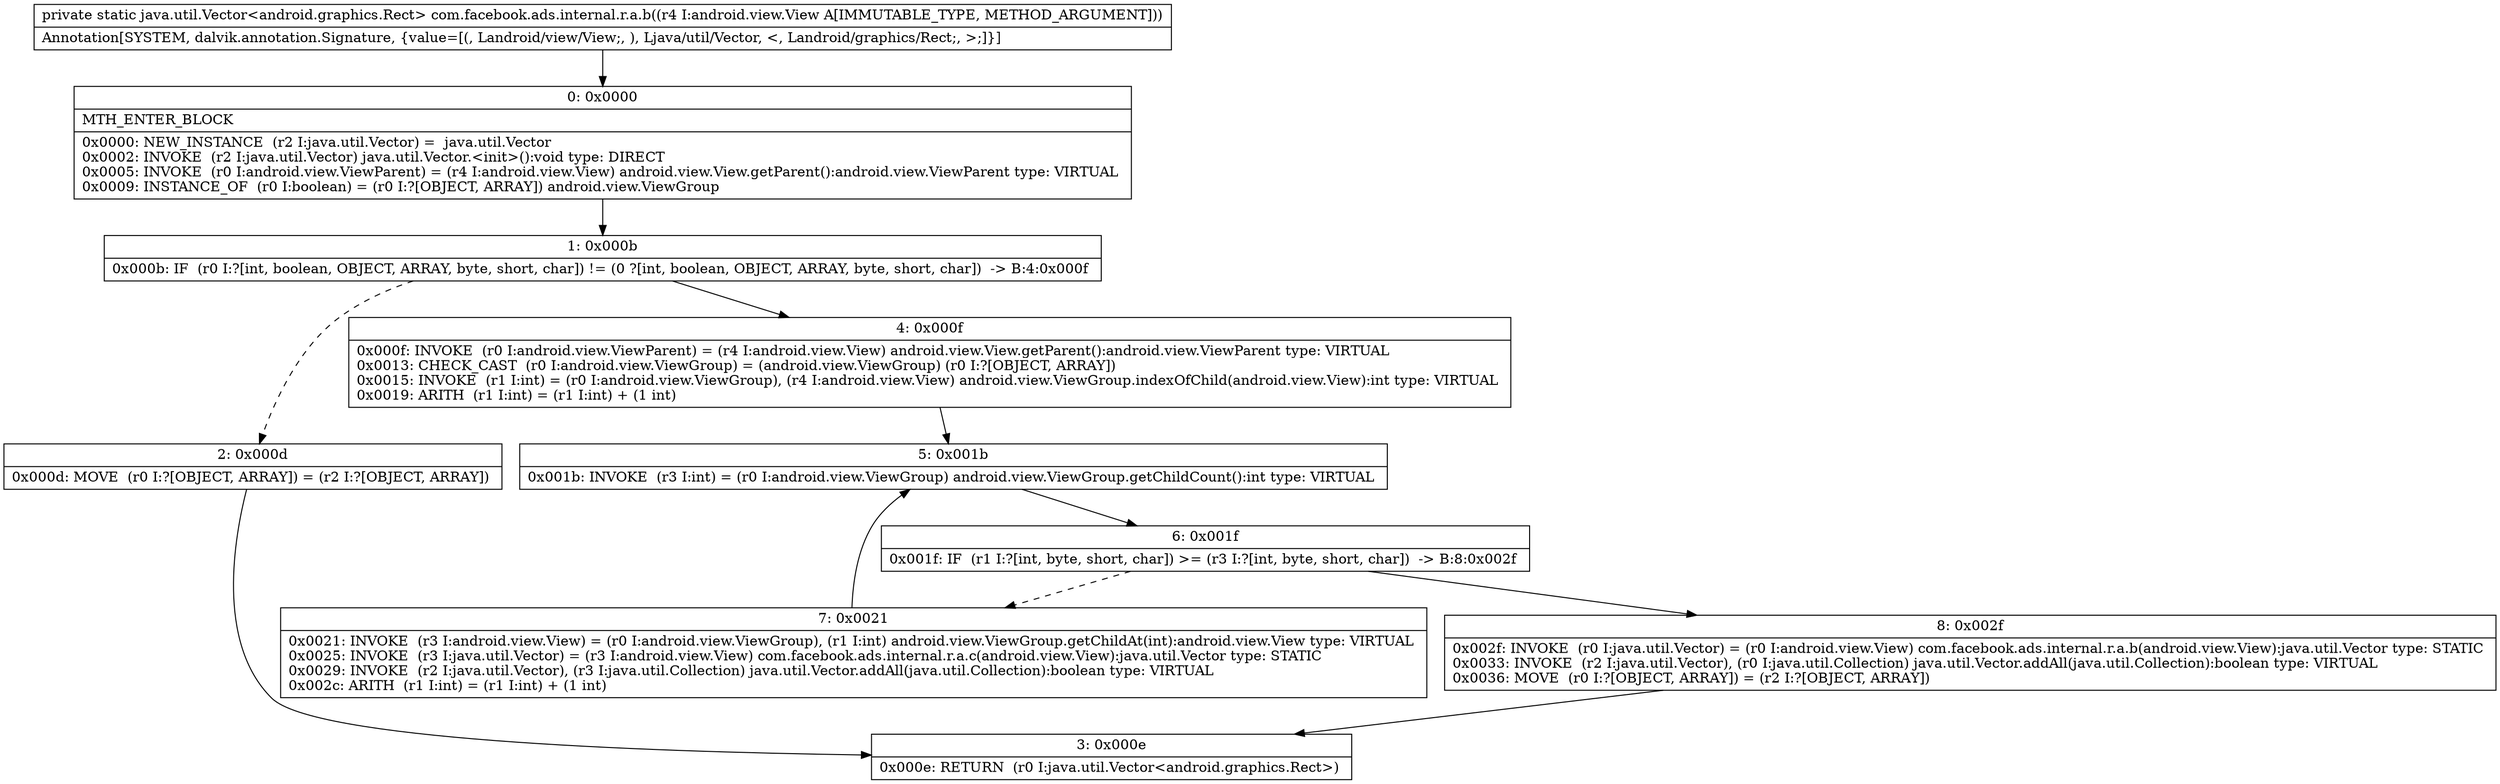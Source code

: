 digraph "CFG forcom.facebook.ads.internal.r.a.b(Landroid\/view\/View;)Ljava\/util\/Vector;" {
Node_0 [shape=record,label="{0\:\ 0x0000|MTH_ENTER_BLOCK\l|0x0000: NEW_INSTANCE  (r2 I:java.util.Vector) =  java.util.Vector \l0x0002: INVOKE  (r2 I:java.util.Vector) java.util.Vector.\<init\>():void type: DIRECT \l0x0005: INVOKE  (r0 I:android.view.ViewParent) = (r4 I:android.view.View) android.view.View.getParent():android.view.ViewParent type: VIRTUAL \l0x0009: INSTANCE_OF  (r0 I:boolean) = (r0 I:?[OBJECT, ARRAY]) android.view.ViewGroup \l}"];
Node_1 [shape=record,label="{1\:\ 0x000b|0x000b: IF  (r0 I:?[int, boolean, OBJECT, ARRAY, byte, short, char]) != (0 ?[int, boolean, OBJECT, ARRAY, byte, short, char])  \-\> B:4:0x000f \l}"];
Node_2 [shape=record,label="{2\:\ 0x000d|0x000d: MOVE  (r0 I:?[OBJECT, ARRAY]) = (r2 I:?[OBJECT, ARRAY]) \l}"];
Node_3 [shape=record,label="{3\:\ 0x000e|0x000e: RETURN  (r0 I:java.util.Vector\<android.graphics.Rect\>) \l}"];
Node_4 [shape=record,label="{4\:\ 0x000f|0x000f: INVOKE  (r0 I:android.view.ViewParent) = (r4 I:android.view.View) android.view.View.getParent():android.view.ViewParent type: VIRTUAL \l0x0013: CHECK_CAST  (r0 I:android.view.ViewGroup) = (android.view.ViewGroup) (r0 I:?[OBJECT, ARRAY]) \l0x0015: INVOKE  (r1 I:int) = (r0 I:android.view.ViewGroup), (r4 I:android.view.View) android.view.ViewGroup.indexOfChild(android.view.View):int type: VIRTUAL \l0x0019: ARITH  (r1 I:int) = (r1 I:int) + (1 int) \l}"];
Node_5 [shape=record,label="{5\:\ 0x001b|0x001b: INVOKE  (r3 I:int) = (r0 I:android.view.ViewGroup) android.view.ViewGroup.getChildCount():int type: VIRTUAL \l}"];
Node_6 [shape=record,label="{6\:\ 0x001f|0x001f: IF  (r1 I:?[int, byte, short, char]) \>= (r3 I:?[int, byte, short, char])  \-\> B:8:0x002f \l}"];
Node_7 [shape=record,label="{7\:\ 0x0021|0x0021: INVOKE  (r3 I:android.view.View) = (r0 I:android.view.ViewGroup), (r1 I:int) android.view.ViewGroup.getChildAt(int):android.view.View type: VIRTUAL \l0x0025: INVOKE  (r3 I:java.util.Vector) = (r3 I:android.view.View) com.facebook.ads.internal.r.a.c(android.view.View):java.util.Vector type: STATIC \l0x0029: INVOKE  (r2 I:java.util.Vector), (r3 I:java.util.Collection) java.util.Vector.addAll(java.util.Collection):boolean type: VIRTUAL \l0x002c: ARITH  (r1 I:int) = (r1 I:int) + (1 int) \l}"];
Node_8 [shape=record,label="{8\:\ 0x002f|0x002f: INVOKE  (r0 I:java.util.Vector) = (r0 I:android.view.View) com.facebook.ads.internal.r.a.b(android.view.View):java.util.Vector type: STATIC \l0x0033: INVOKE  (r2 I:java.util.Vector), (r0 I:java.util.Collection) java.util.Vector.addAll(java.util.Collection):boolean type: VIRTUAL \l0x0036: MOVE  (r0 I:?[OBJECT, ARRAY]) = (r2 I:?[OBJECT, ARRAY]) \l}"];
MethodNode[shape=record,label="{private static java.util.Vector\<android.graphics.Rect\> com.facebook.ads.internal.r.a.b((r4 I:android.view.View A[IMMUTABLE_TYPE, METHOD_ARGUMENT]))  | Annotation[SYSTEM, dalvik.annotation.Signature, \{value=[(, Landroid\/view\/View;, ), Ljava\/util\/Vector, \<, Landroid\/graphics\/Rect;, \>;]\}]\l}"];
MethodNode -> Node_0;
Node_0 -> Node_1;
Node_1 -> Node_2[style=dashed];
Node_1 -> Node_4;
Node_2 -> Node_3;
Node_4 -> Node_5;
Node_5 -> Node_6;
Node_6 -> Node_7[style=dashed];
Node_6 -> Node_8;
Node_7 -> Node_5;
Node_8 -> Node_3;
}

